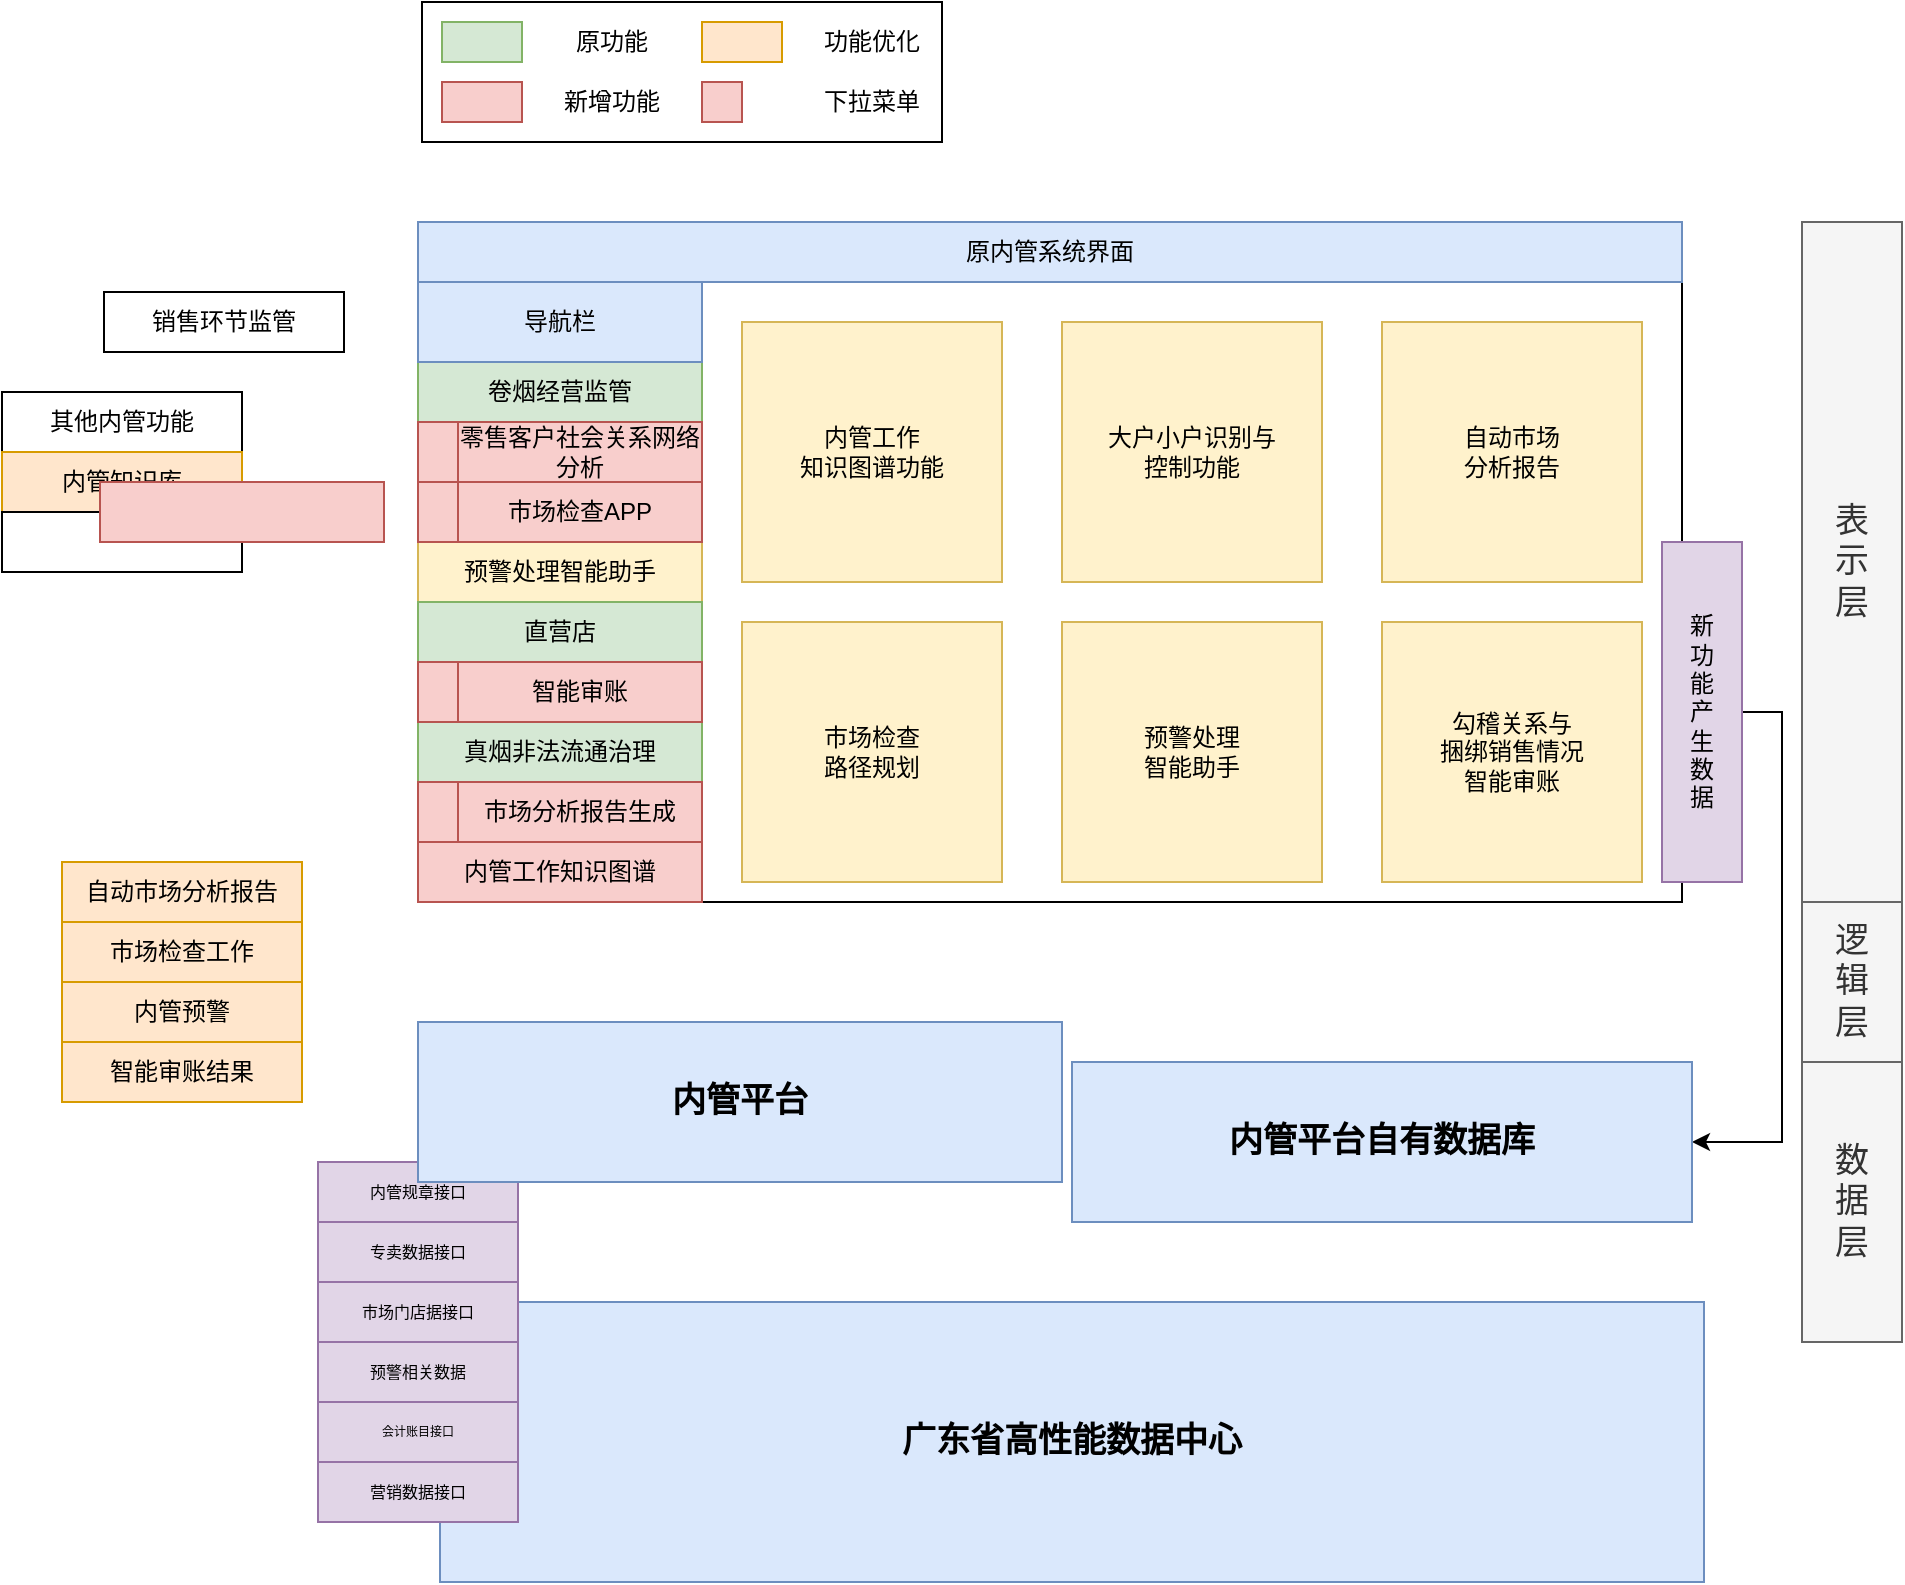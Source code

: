 <mxfile version="12.2.6" type="github" pages="1">
  <diagram id="bWVcxrP--I-IE7CFp9__" name="Page-1">
    <mxGraphModel dx="1761" dy="495" grid="1" gridSize="10" guides="1" tooltips="1" connect="1" arrows="1" fold="1" page="1" pageScale="1" pageWidth="827" pageHeight="1169" math="0" shadow="0">
      <root>
        <mxCell id="0"/>
        <mxCell id="1" parent="0"/>
        <mxCell id="DXDvnGgLbOSp8ml0pq9N-5" value="" style="rounded=0;whiteSpace=wrap;html=1;" parent="1" vertex="1">
          <mxGeometry x="78" y="130" width="632" height="330" as="geometry"/>
        </mxCell>
        <mxCell id="edI38zmc0wJtxJQBAjms-4" value="" style="rounded=0;whiteSpace=wrap;html=1;fontSize=6;" vertex="1" parent="1">
          <mxGeometry x="80" y="10" width="260" height="70" as="geometry"/>
        </mxCell>
        <mxCell id="DXDvnGgLbOSp8ml0pq9N-2" value="广东省高性能数据中心" style="rounded=0;whiteSpace=wrap;html=1;fillColor=#dae8fc;strokeColor=#6c8ebf;fontSize=17;fontStyle=1;" parent="1" vertex="1">
          <mxGeometry x="89" y="660" width="632" height="140" as="geometry"/>
        </mxCell>
        <mxCell id="DXDvnGgLbOSp8ml0pq9N-3" value="逻&lt;br&gt;辑&lt;br&gt;层" style="rounded=0;whiteSpace=wrap;html=1;fillColor=#f5f5f5;strokeColor=#666666;fontColor=#333333;fontSize=17;fontStyle=0;" parent="1" vertex="1">
          <mxGeometry x="770" y="460" width="50" height="80" as="geometry"/>
        </mxCell>
        <mxCell id="DXDvnGgLbOSp8ml0pq9N-4" value="表&lt;br&gt;示&lt;br&gt;层" style="rounded=0;whiteSpace=wrap;html=1;fillColor=#f5f5f5;strokeColor=#666666;fontColor=#333333;fontSize=17;fontStyle=0;" parent="1" vertex="1">
          <mxGeometry x="770" y="120" width="50" height="340" as="geometry"/>
        </mxCell>
        <mxCell id="DXDvnGgLbOSp8ml0pq9N-6" value="原内管系统界面" style="rounded=0;whiteSpace=wrap;html=1;fillColor=#dae8fc;strokeColor=#6c8ebf;" parent="1" vertex="1">
          <mxGeometry x="78" y="120" width="632" height="30" as="geometry"/>
        </mxCell>
        <mxCell id="DXDvnGgLbOSp8ml0pq9N-7" value="" style="rounded=0;whiteSpace=wrap;html=1;fillColor=#d5e8d4;strokeColor=#82b366;" parent="1" vertex="1">
          <mxGeometry x="90" y="20" width="40" height="20" as="geometry"/>
        </mxCell>
        <mxCell id="DXDvnGgLbOSp8ml0pq9N-9" value="卷烟经营监管" style="rounded=0;whiteSpace=wrap;html=1;fillColor=#d5e8d4;strokeColor=#82b366;fontSize=12;" parent="1" vertex="1">
          <mxGeometry x="78" y="190" width="142" height="30" as="geometry"/>
        </mxCell>
        <mxCell id="DXDvnGgLbOSp8ml0pq9N-10" value="销售环节监管" style="rounded=0;whiteSpace=wrap;html=1;" parent="1" vertex="1">
          <mxGeometry x="-79" y="155" width="120" height="30" as="geometry"/>
        </mxCell>
        <mxCell id="DXDvnGgLbOSp8ml0pq9N-11" value="其他内管功能" style="rounded=0;whiteSpace=wrap;html=1;" parent="1" vertex="1">
          <mxGeometry x="-130" y="205" width="120" height="30" as="geometry"/>
        </mxCell>
        <mxCell id="DXDvnGgLbOSp8ml0pq9N-12" value="内管知识库" style="rounded=0;whiteSpace=wrap;html=1;fillColor=#ffe6cc;strokeColor=#d79b00;" parent="1" vertex="1">
          <mxGeometry x="-130" y="235" width="120" height="30" as="geometry"/>
        </mxCell>
        <mxCell id="DXDvnGgLbOSp8ml0pq9N-16" value="导航栏" style="rounded=0;whiteSpace=wrap;html=1;fillColor=#dae8fc;strokeColor=#6c8ebf;fontSize=12;" parent="1" vertex="1">
          <mxGeometry x="78" y="150" width="142" height="40" as="geometry"/>
        </mxCell>
        <mxCell id="DXDvnGgLbOSp8ml0pq9N-13" value="零售客户社会关系网络分析" style="rounded=0;whiteSpace=wrap;html=1;fillColor=#f8cecc;strokeColor=#b85450;fontSize=12;" parent="1" vertex="1">
          <mxGeometry x="98" y="220" width="122" height="30" as="geometry"/>
        </mxCell>
        <mxCell id="DXDvnGgLbOSp8ml0pq9N-14" value="自动市场分析报告" style="rounded=0;whiteSpace=wrap;html=1;fillColor=#ffe6cc;strokeColor=#d79b00;" parent="1" vertex="1">
          <mxGeometry x="-100" y="440" width="120" height="30" as="geometry"/>
        </mxCell>
        <mxCell id="DXDvnGgLbOSp8ml0pq9N-15" value="市场检查工作" style="rounded=0;whiteSpace=wrap;html=1;fillColor=#ffe6cc;strokeColor=#d79b00;" parent="1" vertex="1">
          <mxGeometry x="-100" y="470" width="120" height="30" as="geometry"/>
        </mxCell>
        <mxCell id="DXDvnGgLbOSp8ml0pq9N-19" value="内管预警" style="rounded=0;whiteSpace=wrap;html=1;fillColor=#ffe6cc;strokeColor=#d79b00;" parent="1" vertex="1">
          <mxGeometry x="-100" y="500" width="120" height="30" as="geometry"/>
        </mxCell>
        <mxCell id="DXDvnGgLbOSp8ml0pq9N-20" value="智能审账结果" style="rounded=0;whiteSpace=wrap;html=1;fillColor=#ffe6cc;strokeColor=#d79b00;" parent="1" vertex="1">
          <mxGeometry x="-100" y="530" width="120" height="30" as="geometry"/>
        </mxCell>
        <mxCell id="DXDvnGgLbOSp8ml0pq9N-21" value="内管工作&lt;br&gt;知识图谱功能" style="rounded=0;whiteSpace=wrap;html=1;fillColor=#fff2cc;strokeColor=#d6b656;" parent="1" vertex="1">
          <mxGeometry x="240" y="170" width="130" height="130" as="geometry"/>
        </mxCell>
        <mxCell id="DXDvnGgLbOSp8ml0pq9N-23" value="大户小户识别与&lt;br&gt;控制功能" style="rounded=0;whiteSpace=wrap;html=1;fillColor=#fff2cc;strokeColor=#d6b656;" parent="1" vertex="1">
          <mxGeometry x="400" y="170" width="130" height="130" as="geometry"/>
        </mxCell>
        <mxCell id="DXDvnGgLbOSp8ml0pq9N-24" value="自动市场&lt;br&gt;分析报告" style="rounded=0;whiteSpace=wrap;html=1;fillColor=#fff2cc;strokeColor=#d6b656;" parent="1" vertex="1">
          <mxGeometry x="560" y="170" width="130" height="130" as="geometry"/>
        </mxCell>
        <mxCell id="DXDvnGgLbOSp8ml0pq9N-26" value="市场检查&lt;br&gt;路径规划" style="rounded=0;whiteSpace=wrap;html=1;fillColor=#fff2cc;strokeColor=#d6b656;" parent="1" vertex="1">
          <mxGeometry x="240" y="320" width="130" height="130" as="geometry"/>
        </mxCell>
        <mxCell id="DXDvnGgLbOSp8ml0pq9N-27" value="预警处理&lt;br&gt;智能助手" style="rounded=0;whiteSpace=wrap;html=1;fillColor=#fff2cc;strokeColor=#d6b656;" parent="1" vertex="1">
          <mxGeometry x="400" y="320" width="130" height="130" as="geometry"/>
        </mxCell>
        <mxCell id="DXDvnGgLbOSp8ml0pq9N-28" value="勾稽关系与&lt;br&gt;捆绑销售情况&lt;br&gt;智能审账" style="rounded=0;whiteSpace=wrap;html=1;fillColor=#fff2cc;strokeColor=#d6b656;" parent="1" vertex="1">
          <mxGeometry x="560" y="320" width="130" height="130" as="geometry"/>
        </mxCell>
        <mxCell id="DXDvnGgLbOSp8ml0pq9N-33" value="内管规章接口" style="rounded=0;whiteSpace=wrap;html=1;fillColor=#e1d5e7;strokeColor=#9673a6;fontSize=8;" parent="1" vertex="1">
          <mxGeometry x="28" y="590" width="100" height="30" as="geometry"/>
        </mxCell>
        <mxCell id="DXDvnGgLbOSp8ml0pq9N-48" value="专卖数据接口" style="rounded=0;whiteSpace=wrap;html=1;fillColor=#e1d5e7;strokeColor=#9673a6;fontSize=8;" parent="1" vertex="1">
          <mxGeometry x="28" y="620" width="100" height="30" as="geometry"/>
        </mxCell>
        <mxCell id="DXDvnGgLbOSp8ml0pq9N-49" value="营销数据接口" style="rounded=0;whiteSpace=wrap;html=1;fillColor=#e1d5e7;strokeColor=#9673a6;fontSize=8;" parent="1" vertex="1">
          <mxGeometry x="28" y="740" width="100" height="30" as="geometry"/>
        </mxCell>
        <mxCell id="DXDvnGgLbOSp8ml0pq9N-50" value="市场门店据接口" style="rounded=0;whiteSpace=wrap;html=1;fillColor=#e1d5e7;strokeColor=#9673a6;fontSize=8;" parent="1" vertex="1">
          <mxGeometry x="28" y="650" width="100" height="30" as="geometry"/>
        </mxCell>
        <mxCell id="DXDvnGgLbOSp8ml0pq9N-51" value="&lt;span style=&quot;font-size: 8px; white-space: normal;&quot;&gt;预警相关数据&lt;/span&gt;" style="rounded=0;whiteSpace=wrap;html=1;fillColor=#e1d5e7;strokeColor=#9673a6;fontSize=8;" parent="1" vertex="1">
          <mxGeometry x="28" y="680" width="100" height="30" as="geometry"/>
        </mxCell>
        <mxCell id="DXDvnGgLbOSp8ml0pq9N-52" value="&lt;span style=&quot;font-size: 6px;&quot;&gt;会计账目接口&lt;/span&gt;" style="rounded=0;whiteSpace=wrap;html=1;fillColor=#e1d5e7;strokeColor=#9673a6;fontSize=6;" parent="1" vertex="1">
          <mxGeometry x="28" y="710" width="100" height="30" as="geometry"/>
        </mxCell>
        <mxCell id="DXDvnGgLbOSp8ml0pq9N-62" style="edgeStyle=orthogonalEdgeStyle;rounded=0;orthogonalLoop=1;jettySize=auto;html=1;exitX=1;exitY=0.5;exitDx=0;exitDy=0;entryX=1;entryY=0.5;entryDx=0;entryDy=0;" parent="1" source="DXDvnGgLbOSp8ml0pq9N-61" target="edI38zmc0wJtxJQBAjms-1" edge="1">
          <mxGeometry relative="1" as="geometry"/>
        </mxCell>
        <mxCell id="DXDvnGgLbOSp8ml0pq9N-61" value="新&lt;br&gt;功&lt;br&gt;能&lt;br&gt;产&lt;br&gt;生&lt;br&gt;数&lt;br&gt;据" style="rounded=0;whiteSpace=wrap;html=1;fillColor=#e1d5e7;strokeColor=#9673a6;" parent="1" vertex="1">
          <mxGeometry x="700" y="280" width="40" height="170" as="geometry"/>
        </mxCell>
        <mxCell id="DXDvnGgLbOSp8ml0pq9N-67" value="数&lt;br&gt;据&lt;br&gt;层" style="rounded=0;whiteSpace=wrap;html=1;fillColor=#f5f5f5;strokeColor=#666666;fontColor=#333333;fontSize=17;fontStyle=0;" parent="1" vertex="1">
          <mxGeometry x="770" y="540" width="50" height="140" as="geometry"/>
        </mxCell>
        <mxCell id="edI38zmc0wJtxJQBAjms-1" value="内管平台自有数据库" style="rounded=0;whiteSpace=wrap;html=1;fillColor=#dae8fc;strokeColor=#6c8ebf;fontSize=17;fontStyle=1;" vertex="1" parent="1">
          <mxGeometry x="405" y="540" width="310" height="80" as="geometry"/>
        </mxCell>
        <mxCell id="DXDvnGgLbOSp8ml0pq9N-1" value="内管平台" style="rounded=0;whiteSpace=wrap;html=1;fillColor=#dae8fc;strokeColor=#6c8ebf;fontSize=17;fontStyle=1;" parent="1" vertex="1">
          <mxGeometry x="78" y="520" width="322" height="80" as="geometry"/>
        </mxCell>
        <mxCell id="edI38zmc0wJtxJQBAjms-2" value="" style="rounded=0;whiteSpace=wrap;html=1;fontSize=6;" vertex="1" parent="1">
          <mxGeometry x="-130" y="265" width="120" height="30" as="geometry"/>
        </mxCell>
        <mxCell id="edI38zmc0wJtxJQBAjms-8" value="原功能" style="rounded=0;whiteSpace=wrap;html=1;fillColor=none;strokeColor=none;" vertex="1" parent="1">
          <mxGeometry x="140" y="20" width="70" height="20" as="geometry"/>
        </mxCell>
        <mxCell id="edI38zmc0wJtxJQBAjms-9" value="" style="rounded=0;whiteSpace=wrap;html=1;fillColor=#f8cecc;strokeColor=#b85450;" vertex="1" parent="1">
          <mxGeometry x="90" y="50" width="40" height="20" as="geometry"/>
        </mxCell>
        <mxCell id="edI38zmc0wJtxJQBAjms-10" value="新增功能" style="rounded=0;whiteSpace=wrap;html=1;strokeColor=none;fillColor=none;" vertex="1" parent="1">
          <mxGeometry x="140" y="50" width="70" height="20" as="geometry"/>
        </mxCell>
        <mxCell id="edI38zmc0wJtxJQBAjms-11" value="" style="rounded=0;whiteSpace=wrap;html=1;fillColor=#f8cecc;fontSize=12;strokeColor=#b85450;" vertex="1" parent="1">
          <mxGeometry x="78" y="220" width="20" height="30" as="geometry"/>
        </mxCell>
        <mxCell id="edI38zmc0wJtxJQBAjms-13" value="" style="shape=image;html=1;verticalAlign=top;verticalLabelPosition=bottom;labelBackgroundColor=#ffffff;imageAspect=0;aspect=fixed;image=https://cdn4.iconfinder.com/data/icons/ionicons/512/icon-chevron-down-128.png;fillColor=none;fontSize=12;" vertex="1" parent="1">
          <mxGeometry x="81" y="228" width="14" height="14" as="geometry"/>
        </mxCell>
        <mxCell id="edI38zmc0wJtxJQBAjms-16" value="" style="rounded=0;whiteSpace=wrap;html=1;fillColor=#f8cecc;strokeColor=#b85450;fontSize=12;" vertex="1" parent="1">
          <mxGeometry x="-81" y="250" width="142" height="30" as="geometry"/>
        </mxCell>
        <mxCell id="edI38zmc0wJtxJQBAjms-22" value="真烟非法流通治理" style="rounded=0;whiteSpace=wrap;html=1;fillColor=#d5e8d4;strokeColor=#82b366;" vertex="1" parent="1">
          <mxGeometry x="78" y="370" width="142" height="30" as="geometry"/>
        </mxCell>
        <mxCell id="edI38zmc0wJtxJQBAjms-23" value="预警处理智能助手" style="rounded=0;whiteSpace=wrap;html=1;fillColor=#fff2cc;strokeColor=#d6b656;fontSize=12;" vertex="1" parent="1">
          <mxGeometry x="78" y="280" width="142" height="30" as="geometry"/>
        </mxCell>
        <mxCell id="edI38zmc0wJtxJQBAjms-24" value="" style="rounded=0;whiteSpace=wrap;html=1;fillColor=#ffe6cc;strokeColor=#d79b00;" vertex="1" parent="1">
          <mxGeometry x="220" y="20" width="40" height="20" as="geometry"/>
        </mxCell>
        <mxCell id="edI38zmc0wJtxJQBAjms-25" value="功能优化" style="rounded=0;whiteSpace=wrap;html=1;fillColor=none;strokeColor=none;" vertex="1" parent="1">
          <mxGeometry x="270" y="20" width="70" height="20" as="geometry"/>
        </mxCell>
        <mxCell id="edI38zmc0wJtxJQBAjms-26" value="" style="rounded=0;whiteSpace=wrap;html=1;fillColor=#f8cecc;fontSize=12;strokeColor=#b85450;" vertex="1" parent="1">
          <mxGeometry x="220" y="50" width="20" height="20" as="geometry"/>
        </mxCell>
        <mxCell id="edI38zmc0wJtxJQBAjms-27" value="" style="shape=image;html=1;verticalAlign=top;verticalLabelPosition=bottom;labelBackgroundColor=#ffffff;imageAspect=0;aspect=fixed;image=https://cdn4.iconfinder.com/data/icons/ionicons/512/icon-chevron-down-128.png;fillColor=none;fontSize=12;" vertex="1" parent="1">
          <mxGeometry x="223" y="53" width="14" height="14" as="geometry"/>
        </mxCell>
        <mxCell id="edI38zmc0wJtxJQBAjms-28" value="下拉菜单" style="rounded=0;whiteSpace=wrap;html=1;fillColor=none;strokeColor=none;" vertex="1" parent="1">
          <mxGeometry x="270" y="50" width="70" height="20" as="geometry"/>
        </mxCell>
        <mxCell id="edI38zmc0wJtxJQBAjms-29" value="直营店" style="rounded=0;whiteSpace=wrap;html=1;fillColor=#d5e8d4;strokeColor=#82b366;fontSize=12;" vertex="1" parent="1">
          <mxGeometry x="78" y="310" width="142" height="30" as="geometry"/>
        </mxCell>
        <mxCell id="edI38zmc0wJtxJQBAjms-32" value="&lt;span style=&quot;font-size: 12px;&quot;&gt;市场检查APP&lt;/span&gt;" style="rounded=0;whiteSpace=wrap;html=1;fillColor=#f8cecc;strokeColor=#b85450;fontSize=12;" vertex="1" parent="1">
          <mxGeometry x="98" y="250" width="122" height="30" as="geometry"/>
        </mxCell>
        <mxCell id="edI38zmc0wJtxJQBAjms-33" value="" style="rounded=0;whiteSpace=wrap;html=1;fillColor=#f8cecc;fontSize=12;strokeColor=#b85450;" vertex="1" parent="1">
          <mxGeometry x="78" y="250" width="20" height="30" as="geometry"/>
        </mxCell>
        <mxCell id="edI38zmc0wJtxJQBAjms-34" value="" style="shape=image;html=1;verticalAlign=top;verticalLabelPosition=bottom;labelBackgroundColor=#ffffff;imageAspect=0;aspect=fixed;image=https://cdn4.iconfinder.com/data/icons/ionicons/512/icon-chevron-down-128.png;fillColor=none;fontSize=12;" vertex="1" parent="1">
          <mxGeometry x="81" y="258" width="14" height="14" as="geometry"/>
        </mxCell>
        <mxCell id="edI38zmc0wJtxJQBAjms-35" value="&lt;span style=&quot;font-size: 12px;&quot;&gt;智能审账&lt;/span&gt;" style="rounded=0;whiteSpace=wrap;html=1;fillColor=#f8cecc;strokeColor=#b85450;fontSize=12;" vertex="1" parent="1">
          <mxGeometry x="98" y="340" width="122" height="30" as="geometry"/>
        </mxCell>
        <mxCell id="edI38zmc0wJtxJQBAjms-37" value="" style="rounded=0;whiteSpace=wrap;html=1;fillColor=#f8cecc;fontSize=12;strokeColor=#b85450;" vertex="1" parent="1">
          <mxGeometry x="78" y="340" width="20" height="30" as="geometry"/>
        </mxCell>
        <mxCell id="edI38zmc0wJtxJQBAjms-36" value="" style="shape=image;html=1;verticalAlign=top;verticalLabelPosition=bottom;labelBackgroundColor=#ffffff;imageAspect=0;aspect=fixed;image=https://cdn4.iconfinder.com/data/icons/ionicons/512/icon-chevron-down-128.png;fillColor=none;fontSize=12;" vertex="1" parent="1">
          <mxGeometry x="81" y="348" width="14" height="14" as="geometry"/>
        </mxCell>
        <mxCell id="edI38zmc0wJtxJQBAjms-38" value="&lt;span style=&quot;font-size: 12px&quot;&gt;市场分析报告生成&lt;/span&gt;" style="rounded=0;whiteSpace=wrap;html=1;fillColor=#f8cecc;strokeColor=#b85450;fontSize=12;" vertex="1" parent="1">
          <mxGeometry x="98" y="400" width="122" height="30" as="geometry"/>
        </mxCell>
        <mxCell id="edI38zmc0wJtxJQBAjms-39" value="" style="rounded=0;whiteSpace=wrap;html=1;fillColor=#f8cecc;fontSize=12;strokeColor=#b85450;" vertex="1" parent="1">
          <mxGeometry x="78" y="400" width="20" height="30" as="geometry"/>
        </mxCell>
        <mxCell id="edI38zmc0wJtxJQBAjms-40" value="" style="shape=image;html=1;verticalAlign=top;verticalLabelPosition=bottom;labelBackgroundColor=#ffffff;imageAspect=0;aspect=fixed;image=https://cdn4.iconfinder.com/data/icons/ionicons/512/icon-chevron-down-128.png;fillColor=none;fontSize=12;" vertex="1" parent="1">
          <mxGeometry x="81" y="408" width="14" height="14" as="geometry"/>
        </mxCell>
        <mxCell id="edI38zmc0wJtxJQBAjms-41" value="&lt;span style=&quot;font-size: 12px&quot;&gt;内管工作知识图谱&lt;/span&gt;" style="rounded=0;whiteSpace=wrap;html=1;fillColor=#f8cecc;strokeColor=#b85450;fontSize=12;" vertex="1" parent="1">
          <mxGeometry x="78" y="430" width="142" height="30" as="geometry"/>
        </mxCell>
      </root>
    </mxGraphModel>
  </diagram>
</mxfile>
